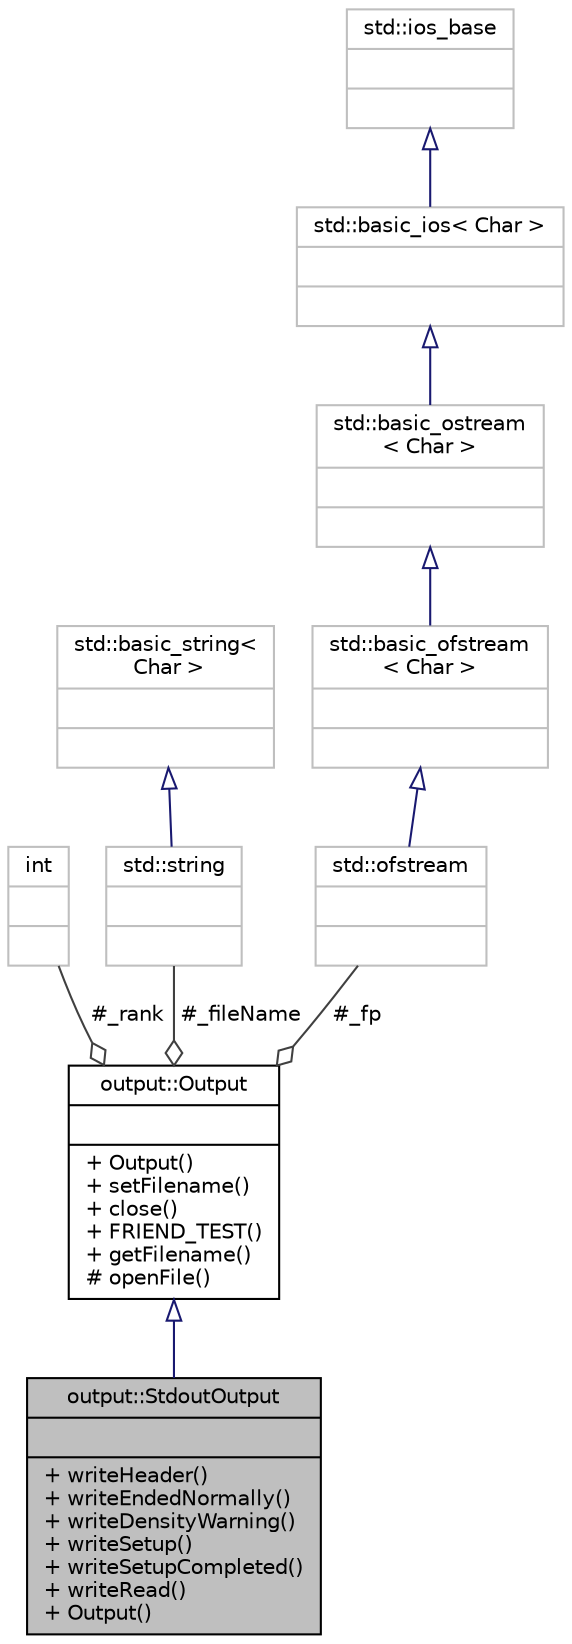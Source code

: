 digraph "output::StdoutOutput"
{
 // LATEX_PDF_SIZE
  edge [fontname="Helvetica",fontsize="10",labelfontname="Helvetica",labelfontsize="10"];
  node [fontname="Helvetica",fontsize="10",shape=record];
  Node1 [label="{output::StdoutOutput\n||+ writeHeader()\l+ writeEndedNormally()\l+ writeDensityWarning()\l+ writeSetup()\l+ writeSetupCompleted()\l+ writeRead()\l+ Output()\l}",height=0.2,width=0.4,color="black", fillcolor="grey75", style="filled", fontcolor="black",tooltip="Output file for stdout."];
  Node2 -> Node1 [dir="back",color="midnightblue",fontsize="10",style="solid",arrowtail="onormal",fontname="Helvetica"];
  Node2 [label="{output::Output\n||+ Output()\l+ setFilename()\l+ close()\l+ FRIEND_TEST()\l+ getFilename()\l# openFile()\l}",height=0.2,width=0.4,color="black", fillcolor="white", style="filled",URL="$classoutput_1_1Output.html",tooltip="Base class for output files."];
  Node3 -> Node2 [color="grey25",fontsize="10",style="solid",label=" #_rank" ,arrowhead="odiamond",fontname="Helvetica"];
  Node3 [label="{int\n||}",height=0.2,width=0.4,color="grey75", fillcolor="white", style="filled",tooltip=" "];
  Node4 -> Node2 [color="grey25",fontsize="10",style="solid",label=" #_fileName" ,arrowhead="odiamond",fontname="Helvetica"];
  Node4 [label="{std::string\n||}",height=0.2,width=0.4,color="grey75", fillcolor="white", style="filled",tooltip=" "];
  Node5 -> Node4 [dir="back",color="midnightblue",fontsize="10",style="solid",arrowtail="onormal",fontname="Helvetica"];
  Node5 [label="{std::basic_string\<\l Char \>\n||}",height=0.2,width=0.4,color="grey75", fillcolor="white", style="filled",tooltip=" "];
  Node6 -> Node2 [color="grey25",fontsize="10",style="solid",label=" #_fp" ,arrowhead="odiamond",fontname="Helvetica"];
  Node6 [label="{std::ofstream\n||}",height=0.2,width=0.4,color="grey75", fillcolor="white", style="filled",tooltip=" "];
  Node7 -> Node6 [dir="back",color="midnightblue",fontsize="10",style="solid",arrowtail="onormal",fontname="Helvetica"];
  Node7 [label="{std::basic_ofstream\l\< Char \>\n||}",height=0.2,width=0.4,color="grey75", fillcolor="white", style="filled",tooltip=" "];
  Node8 -> Node7 [dir="back",color="midnightblue",fontsize="10",style="solid",arrowtail="onormal",fontname="Helvetica"];
  Node8 [label="{std::basic_ostream\l\< Char \>\n||}",height=0.2,width=0.4,color="grey75", fillcolor="white", style="filled",tooltip=" "];
  Node9 -> Node8 [dir="back",color="midnightblue",fontsize="10",style="solid",arrowtail="onormal",fontname="Helvetica"];
  Node9 [label="{std::basic_ios\< Char \>\n||}",height=0.2,width=0.4,color="grey75", fillcolor="white", style="filled",tooltip=" "];
  Node10 -> Node9 [dir="back",color="midnightblue",fontsize="10",style="solid",arrowtail="onormal",fontname="Helvetica"];
  Node10 [label="{std::ios_base\n||}",height=0.2,width=0.4,color="grey75", fillcolor="white", style="filled",tooltip=" "];
}
